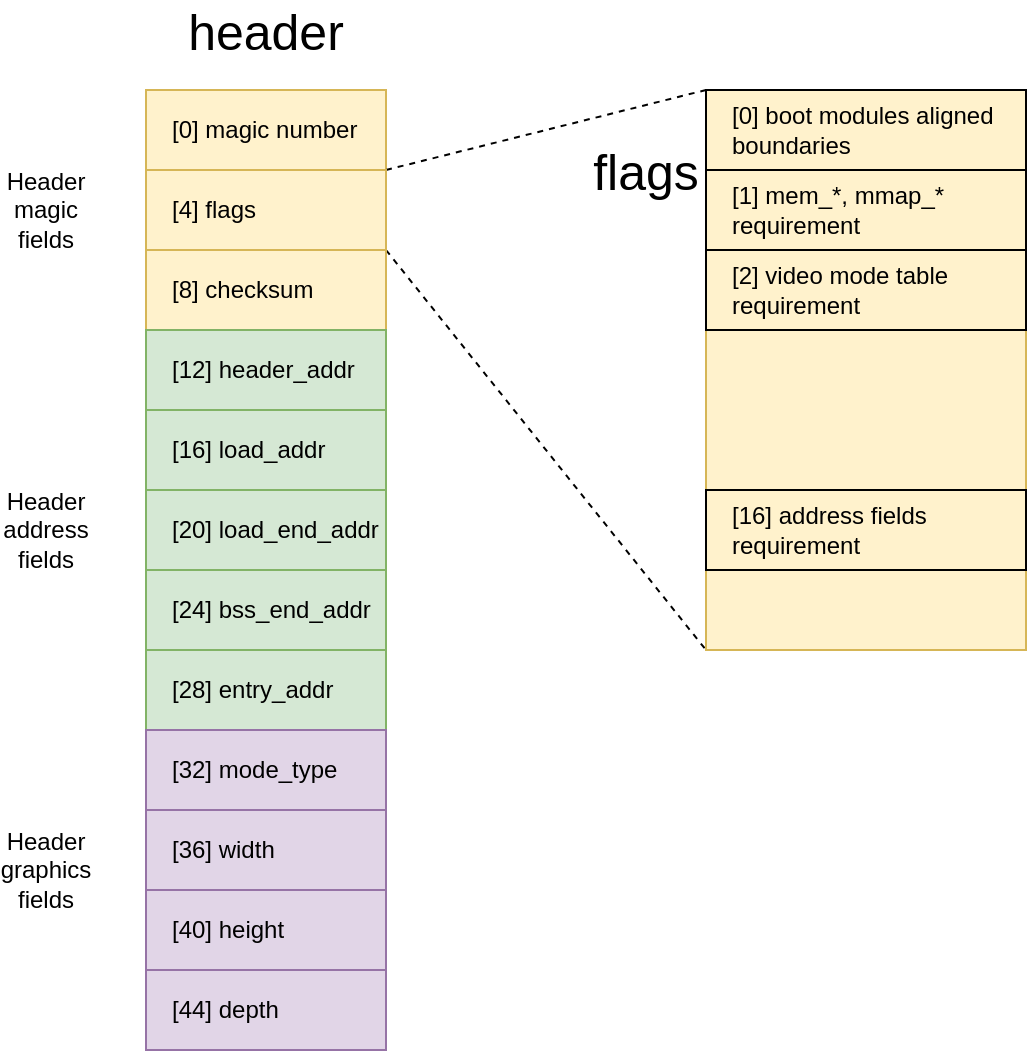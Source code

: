 <mxfile version="13.0.1" type="device"><diagram id="ptvCd7bJy0whRbUAJRPr" name="multiboot_header_layout"><mxGraphModel dx="1092" dy="983" grid="1" gridSize="10" guides="1" tooltips="1" connect="1" arrows="1" fold="1" page="1" pageScale="1" pageWidth="850" pageHeight="1100" math="0" shadow="0"><root><mxCell id="0"/><mxCell id="1" parent="0"/><mxCell id="gzUldJdcbvYN8JgGVXxR-1" value="[0] magic number" style="rounded=0;whiteSpace=wrap;html=1;fillColor=#fff2cc;strokeColor=#d6b656;align=left;spacingLeft=11;" vertex="1" parent="1"><mxGeometry x="240" y="80" width="120" height="40" as="geometry"/></mxCell><mxCell id="gzUldJdcbvYN8JgGVXxR-29" style="rounded=0;orthogonalLoop=1;jettySize=auto;html=1;exitX=1;exitY=0;exitDx=0;exitDy=0;entryX=0;entryY=0;entryDx=0;entryDy=0;fontSize=12;endArrow=none;endFill=0;dashed=1;" edge="1" parent="1" source="gzUldJdcbvYN8JgGVXxR-2" target="gzUldJdcbvYN8JgGVXxR-25"><mxGeometry relative="1" as="geometry"/></mxCell><mxCell id="gzUldJdcbvYN8JgGVXxR-30" style="edgeStyle=none;rounded=0;orthogonalLoop=1;jettySize=auto;html=1;exitX=1;exitY=1;exitDx=0;exitDy=0;entryX=0;entryY=1;entryDx=0;entryDy=0;dashed=1;endArrow=none;endFill=0;fontSize=12;" edge="1" parent="1" source="gzUldJdcbvYN8JgGVXxR-2" target="gzUldJdcbvYN8JgGVXxR-23"><mxGeometry relative="1" as="geometry"/></mxCell><mxCell id="gzUldJdcbvYN8JgGVXxR-2" value="[4] flags" style="rounded=0;whiteSpace=wrap;html=1;fillColor=#fff2cc;strokeColor=#d6b656;align=left;spacingLeft=11;" vertex="1" parent="1"><mxGeometry x="240" y="120" width="120" height="40" as="geometry"/></mxCell><mxCell id="gzUldJdcbvYN8JgGVXxR-3" value="[8] checksum" style="rounded=0;whiteSpace=wrap;html=1;fillColor=#fff2cc;strokeColor=#d6b656;align=left;spacingLeft=11;" vertex="1" parent="1"><mxGeometry x="240" y="160" width="120" height="40" as="geometry"/></mxCell><mxCell id="gzUldJdcbvYN8JgGVXxR-4" value="[16] load_addr" style="rounded=0;whiteSpace=wrap;html=1;fillColor=#d5e8d4;strokeColor=#82b366;align=left;spacingLeft=11;" vertex="1" parent="1"><mxGeometry x="240" y="240" width="120" height="40" as="geometry"/></mxCell><mxCell id="gzUldJdcbvYN8JgGVXxR-9" value="[20] load_end_addr" style="rounded=0;whiteSpace=wrap;html=1;fillColor=#d5e8d4;strokeColor=#82b366;align=left;spacingLeft=11;" vertex="1" parent="1"><mxGeometry x="240" y="280" width="120" height="40" as="geometry"/></mxCell><mxCell id="gzUldJdcbvYN8JgGVXxR-10" value="[24] bss_end_addr" style="rounded=0;whiteSpace=wrap;html=1;fillColor=#d5e8d4;strokeColor=#82b366;align=left;spacingLeft=11;" vertex="1" parent="1"><mxGeometry x="240" y="320" width="120" height="40" as="geometry"/></mxCell><mxCell id="gzUldJdcbvYN8JgGVXxR-11" value="[28] entry_addr" style="rounded=0;whiteSpace=wrap;html=1;fillColor=#d5e8d4;strokeColor=#82b366;align=left;spacingLeft=11;" vertex="1" parent="1"><mxGeometry x="240" y="360" width="120" height="40" as="geometry"/></mxCell><mxCell id="gzUldJdcbvYN8JgGVXxR-12" value="[12] header_addr" style="rounded=0;whiteSpace=wrap;html=1;fillColor=#d5e8d4;strokeColor=#82b366;align=left;spacingLeft=11;" vertex="1" parent="1"><mxGeometry x="240" y="200" width="120" height="40" as="geometry"/></mxCell><mxCell id="gzUldJdcbvYN8JgGVXxR-13" value="[32] mode_type" style="rounded=0;whiteSpace=wrap;html=1;fillColor=#e1d5e7;strokeColor=#9673a6;align=left;spacingLeft=11;" vertex="1" parent="1"><mxGeometry x="240" y="400" width="120" height="40" as="geometry"/></mxCell><mxCell id="gzUldJdcbvYN8JgGVXxR-14" value="[36] width" style="rounded=0;whiteSpace=wrap;html=1;fillColor=#e1d5e7;strokeColor=#9673a6;align=left;spacingLeft=11;" vertex="1" parent="1"><mxGeometry x="240" y="440" width="120" height="40" as="geometry"/></mxCell><mxCell id="gzUldJdcbvYN8JgGVXxR-15" value="[40] height" style="rounded=0;whiteSpace=wrap;html=1;fillColor=#e1d5e7;strokeColor=#9673a6;align=left;spacingLeft=11;" vertex="1" parent="1"><mxGeometry x="240" y="480" width="120" height="40" as="geometry"/></mxCell><mxCell id="gzUldJdcbvYN8JgGVXxR-16" value="[44] depth" style="rounded=0;whiteSpace=wrap;html=1;fillColor=#e1d5e7;strokeColor=#9673a6;align=left;spacingLeft=11;" vertex="1" parent="1"><mxGeometry x="240" y="520" width="120" height="40" as="geometry"/></mxCell><mxCell id="gzUldJdcbvYN8JgGVXxR-17" value="header" style="text;html=1;strokeColor=none;fillColor=none;align=center;verticalAlign=middle;whiteSpace=wrap;rounded=0;fontSize=25;" vertex="1" parent="1"><mxGeometry x="240" y="40" width="120" height="20" as="geometry"/></mxCell><mxCell id="gzUldJdcbvYN8JgGVXxR-23" value="" style="rounded=0;whiteSpace=wrap;html=1;fillColor=#fff2cc;strokeColor=#d6b656;align=left;spacingLeft=11;" vertex="1" parent="1"><mxGeometry x="520" y="80" width="160" height="280" as="geometry"/></mxCell><mxCell id="gzUldJdcbvYN8JgGVXxR-24" value="flags" style="text;html=1;strokeColor=none;fillColor=none;align=center;verticalAlign=middle;whiteSpace=wrap;rounded=0;fontSize=25;" vertex="1" parent="1"><mxGeometry x="460" y="110" width="60" height="20" as="geometry"/></mxCell><mxCell id="gzUldJdcbvYN8JgGVXxR-25" value="[0]&amp;nbsp;boot modules&amp;nbsp;aligned&lt;br&gt;boundaries" style="rounded=0;whiteSpace=wrap;html=1;strokeWidth=1;fontSize=12;align=left;fillColor=none;spacingLeft=11;" vertex="1" parent="1"><mxGeometry x="520" y="80" width="160" height="40" as="geometry"/></mxCell><mxCell id="gzUldJdcbvYN8JgGVXxR-26" value="[1] mem_*,&amp;nbsp;mmap_* requirement" style="rounded=0;whiteSpace=wrap;html=1;strokeWidth=1;fontSize=12;align=left;fillColor=none;spacingLeft=11;" vertex="1" parent="1"><mxGeometry x="520" y="120" width="160" height="40" as="geometry"/></mxCell><mxCell id="gzUldJdcbvYN8JgGVXxR-27" value="[2] video mode table requirement" style="rounded=0;whiteSpace=wrap;html=1;strokeWidth=1;fontSize=12;align=left;fillColor=none;spacingLeft=11;" vertex="1" parent="1"><mxGeometry x="520" y="160" width="160" height="40" as="geometry"/></mxCell><mxCell id="gzUldJdcbvYN8JgGVXxR-28" value="[16] address fields requirement" style="rounded=0;whiteSpace=wrap;html=1;strokeWidth=1;fontSize=12;align=left;fillColor=none;spacingLeft=11;" vertex="1" parent="1"><mxGeometry x="520" y="280" width="160" height="40" as="geometry"/></mxCell><mxCell id="gzUldJdcbvYN8JgGVXxR-32" value="Header magic fields" style="text;html=1;strokeColor=none;fillColor=none;align=center;verticalAlign=middle;whiteSpace=wrap;rounded=0;fontSize=12;" vertex="1" parent="1"><mxGeometry x="170" y="130" width="40" height="20" as="geometry"/></mxCell><mxCell id="gzUldJdcbvYN8JgGVXxR-33" value="Header address fields" style="text;html=1;strokeColor=none;fillColor=none;align=center;verticalAlign=middle;whiteSpace=wrap;rounded=0;fontSize=12;" vertex="1" parent="1"><mxGeometry x="170" y="290" width="40" height="20" as="geometry"/></mxCell><mxCell id="gzUldJdcbvYN8JgGVXxR-34" value="Header graphics fields" style="text;html=1;strokeColor=none;fillColor=none;align=center;verticalAlign=middle;whiteSpace=wrap;rounded=0;fontSize=12;" vertex="1" parent="1"><mxGeometry x="170" y="460" width="40" height="20" as="geometry"/></mxCell></root></mxGraphModel></diagram></mxfile>